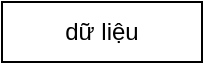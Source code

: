 <mxfile version="21.5.0" type="device">
  <diagram name="Trang-1" id="nDdIvOf4632nkHTRekIE">
    <mxGraphModel dx="1674" dy="756" grid="1" gridSize="10" guides="1" tooltips="1" connect="1" arrows="1" fold="1" page="1" pageScale="1" pageWidth="827" pageHeight="1169" math="0" shadow="0">
      <root>
        <mxCell id="0" />
        <mxCell id="1" parent="0" />
        <mxCell id="6e-ykt7i6GyeaG4UA8-I-1" value="dữ liệu" style="rounded=0;whiteSpace=wrap;html=1;" vertex="1" parent="1">
          <mxGeometry x="280" y="280" width="100" height="30" as="geometry" />
        </mxCell>
      </root>
    </mxGraphModel>
  </diagram>
</mxfile>
